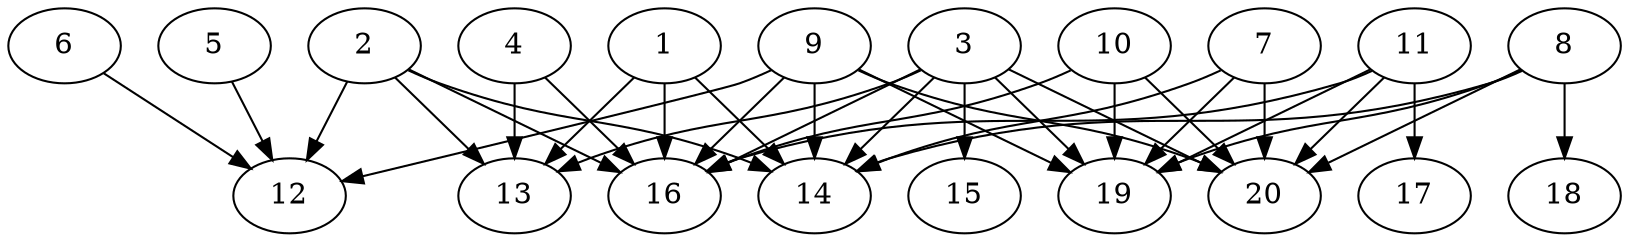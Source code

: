 // DAG automatically generated by daggen at Wed Jul 24 21:20:53 2019
// ./daggen --dot -n 20 --ccr 0.4 --fat 0.8 --regular 0.5 --density 0.7 --mindata 5242880 --maxdata 52428800 
digraph G {
  1 [size="26969600", alpha="0.05", expect_size="10787840"] 
  1 -> 13 [size ="10787840"]
  1 -> 14 [size ="10787840"]
  1 -> 16 [size ="10787840"]
  2 [size="13135360", alpha="0.11", expect_size="5254144"] 
  2 -> 12 [size ="5254144"]
  2 -> 13 [size ="5254144"]
  2 -> 14 [size ="5254144"]
  2 -> 16 [size ="5254144"]
  3 [size="81182720", alpha="0.18", expect_size="32473088"] 
  3 -> 13 [size ="32473088"]
  3 -> 14 [size ="32473088"]
  3 -> 15 [size ="32473088"]
  3 -> 16 [size ="32473088"]
  3 -> 19 [size ="32473088"]
  3 -> 20 [size ="32473088"]
  4 [size="81126400", alpha="0.01", expect_size="32450560"] 
  4 -> 13 [size ="32450560"]
  4 -> 16 [size ="32450560"]
  5 [size="121774080", alpha="0.03", expect_size="48709632"] 
  5 -> 12 [size ="48709632"]
  6 [size="71306240", alpha="0.10", expect_size="28522496"] 
  6 -> 12 [size ="28522496"]
  7 [size="122393600", alpha="0.17", expect_size="48957440"] 
  7 -> 14 [size ="48957440"]
  7 -> 19 [size ="48957440"]
  7 -> 20 [size ="48957440"]
  8 [size="68561920", alpha="0.07", expect_size="27424768"] 
  8 -> 14 [size ="27424768"]
  8 -> 18 [size ="27424768"]
  8 -> 19 [size ="27424768"]
  8 -> 20 [size ="27424768"]
  9 [size="65720320", alpha="0.04", expect_size="26288128"] 
  9 -> 12 [size ="26288128"]
  9 -> 14 [size ="26288128"]
  9 -> 16 [size ="26288128"]
  9 -> 19 [size ="26288128"]
  9 -> 20 [size ="26288128"]
  10 [size="13977600", alpha="0.18", expect_size="5591040"] 
  10 -> 16 [size ="5591040"]
  10 -> 19 [size ="5591040"]
  10 -> 20 [size ="5591040"]
  11 [size="111979520", alpha="0.18", expect_size="44791808"] 
  11 -> 16 [size ="44791808"]
  11 -> 17 [size ="44791808"]
  11 -> 19 [size ="44791808"]
  11 -> 20 [size ="44791808"]
  12 [size="23339520", alpha="0.13", expect_size="9335808"] 
  13 [size="86425600", alpha="0.13", expect_size="34570240"] 
  14 [size="76190720", alpha="0.01", expect_size="30476288"] 
  15 [size="80143360", alpha="0.05", expect_size="32057344"] 
  16 [size="98839040", alpha="0.19", expect_size="39535616"] 
  17 [size="38161920", alpha="0.14", expect_size="15264768"] 
  18 [size="19356160", alpha="0.18", expect_size="7742464"] 
  19 [size="59555840", alpha="0.03", expect_size="23822336"] 
  20 [size="85189120", alpha="0.03", expect_size="34075648"] 
}
